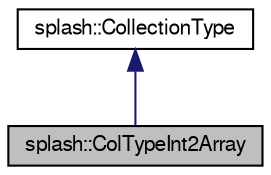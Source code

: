 digraph "splash::ColTypeInt2Array"
{
  edge [fontname="FreeSans",fontsize="10",labelfontname="FreeSans",labelfontsize="10"];
  node [fontname="FreeSans",fontsize="10",shape=record];
  Node1 [label="splash::ColTypeInt2Array",height=0.2,width=0.4,color="black", fillcolor="grey75", style="filled" fontcolor="black"];
  Node2 -> Node1 [dir="back",color="midnightblue",fontsize="10",style="solid",fontname="FreeSans"];
  Node2 [label="splash::CollectionType",height=0.2,width=0.4,color="black", fillcolor="white", style="filled",URL="$classsplash_1_1_collection_type.html"];
}
